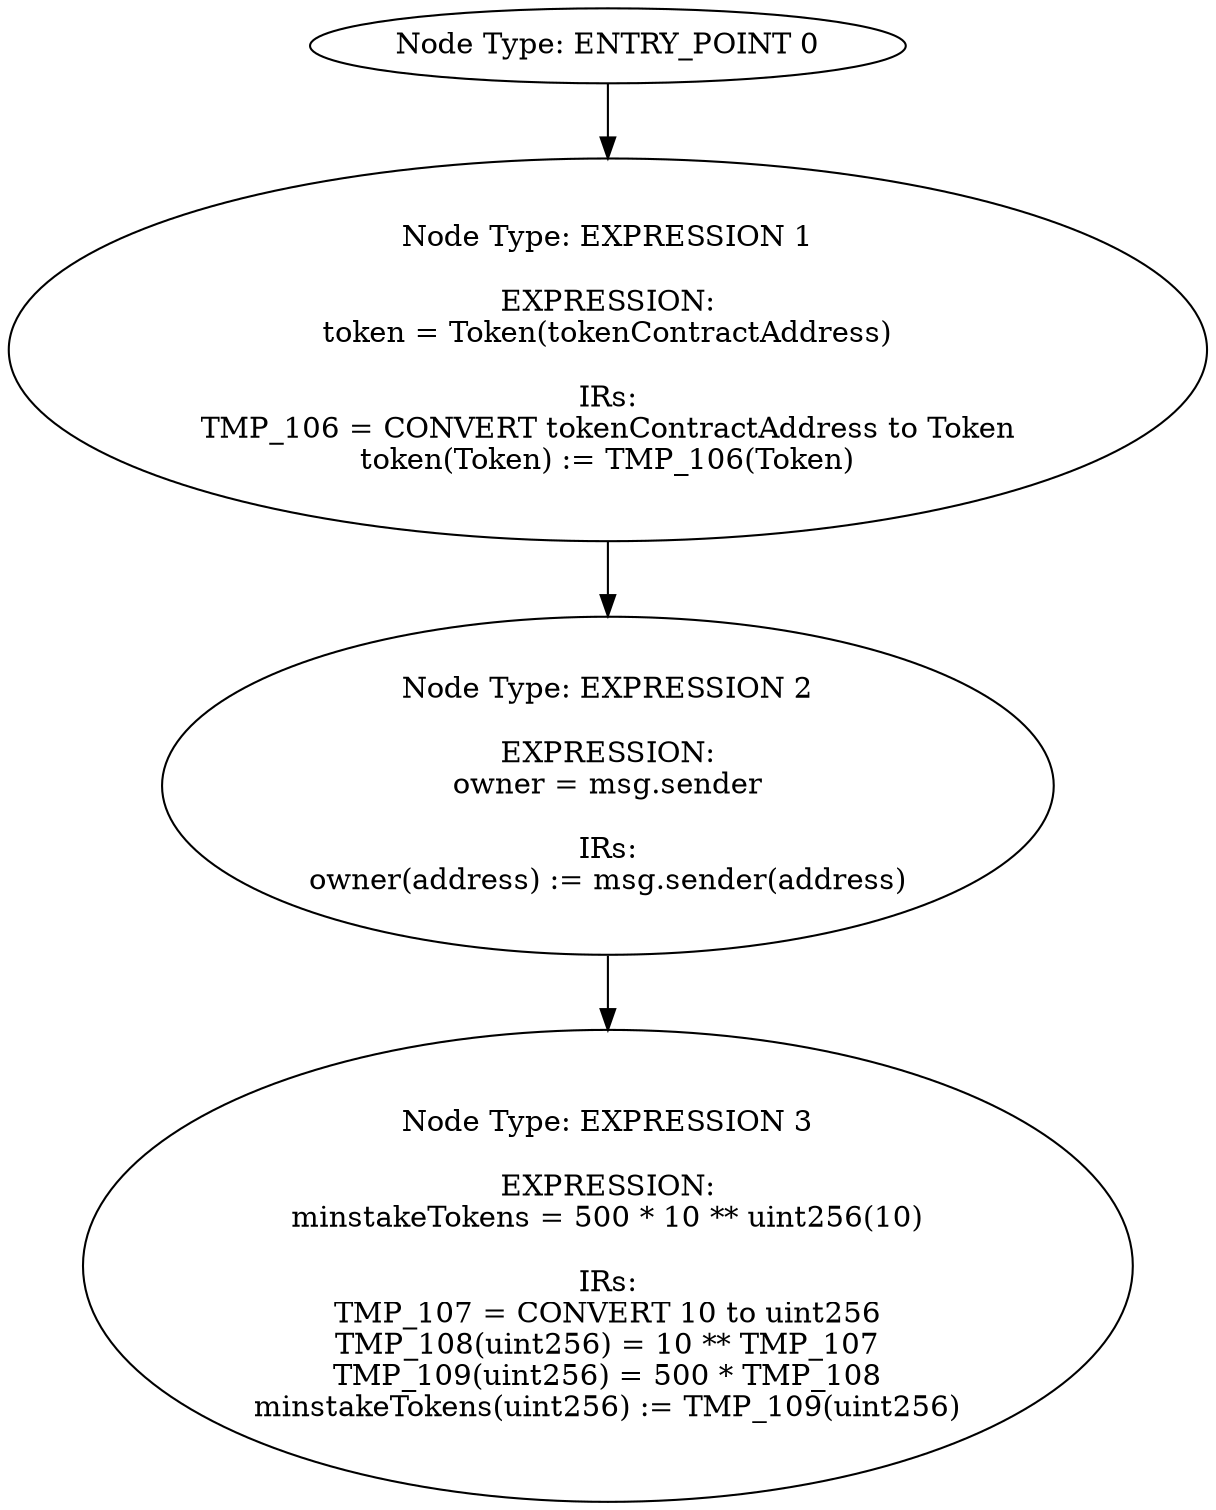 digraph{
0[label="Node Type: ENTRY_POINT 0
"];
0->1;
1[label="Node Type: EXPRESSION 1

EXPRESSION:
token = Token(tokenContractAddress)

IRs:
TMP_106 = CONVERT tokenContractAddress to Token
token(Token) := TMP_106(Token)"];
1->2;
2[label="Node Type: EXPRESSION 2

EXPRESSION:
owner = msg.sender

IRs:
owner(address) := msg.sender(address)"];
2->3;
3[label="Node Type: EXPRESSION 3

EXPRESSION:
minstakeTokens = 500 * 10 ** uint256(10)

IRs:
TMP_107 = CONVERT 10 to uint256
TMP_108(uint256) = 10 ** TMP_107
TMP_109(uint256) = 500 * TMP_108
minstakeTokens(uint256) := TMP_109(uint256)"];
}

